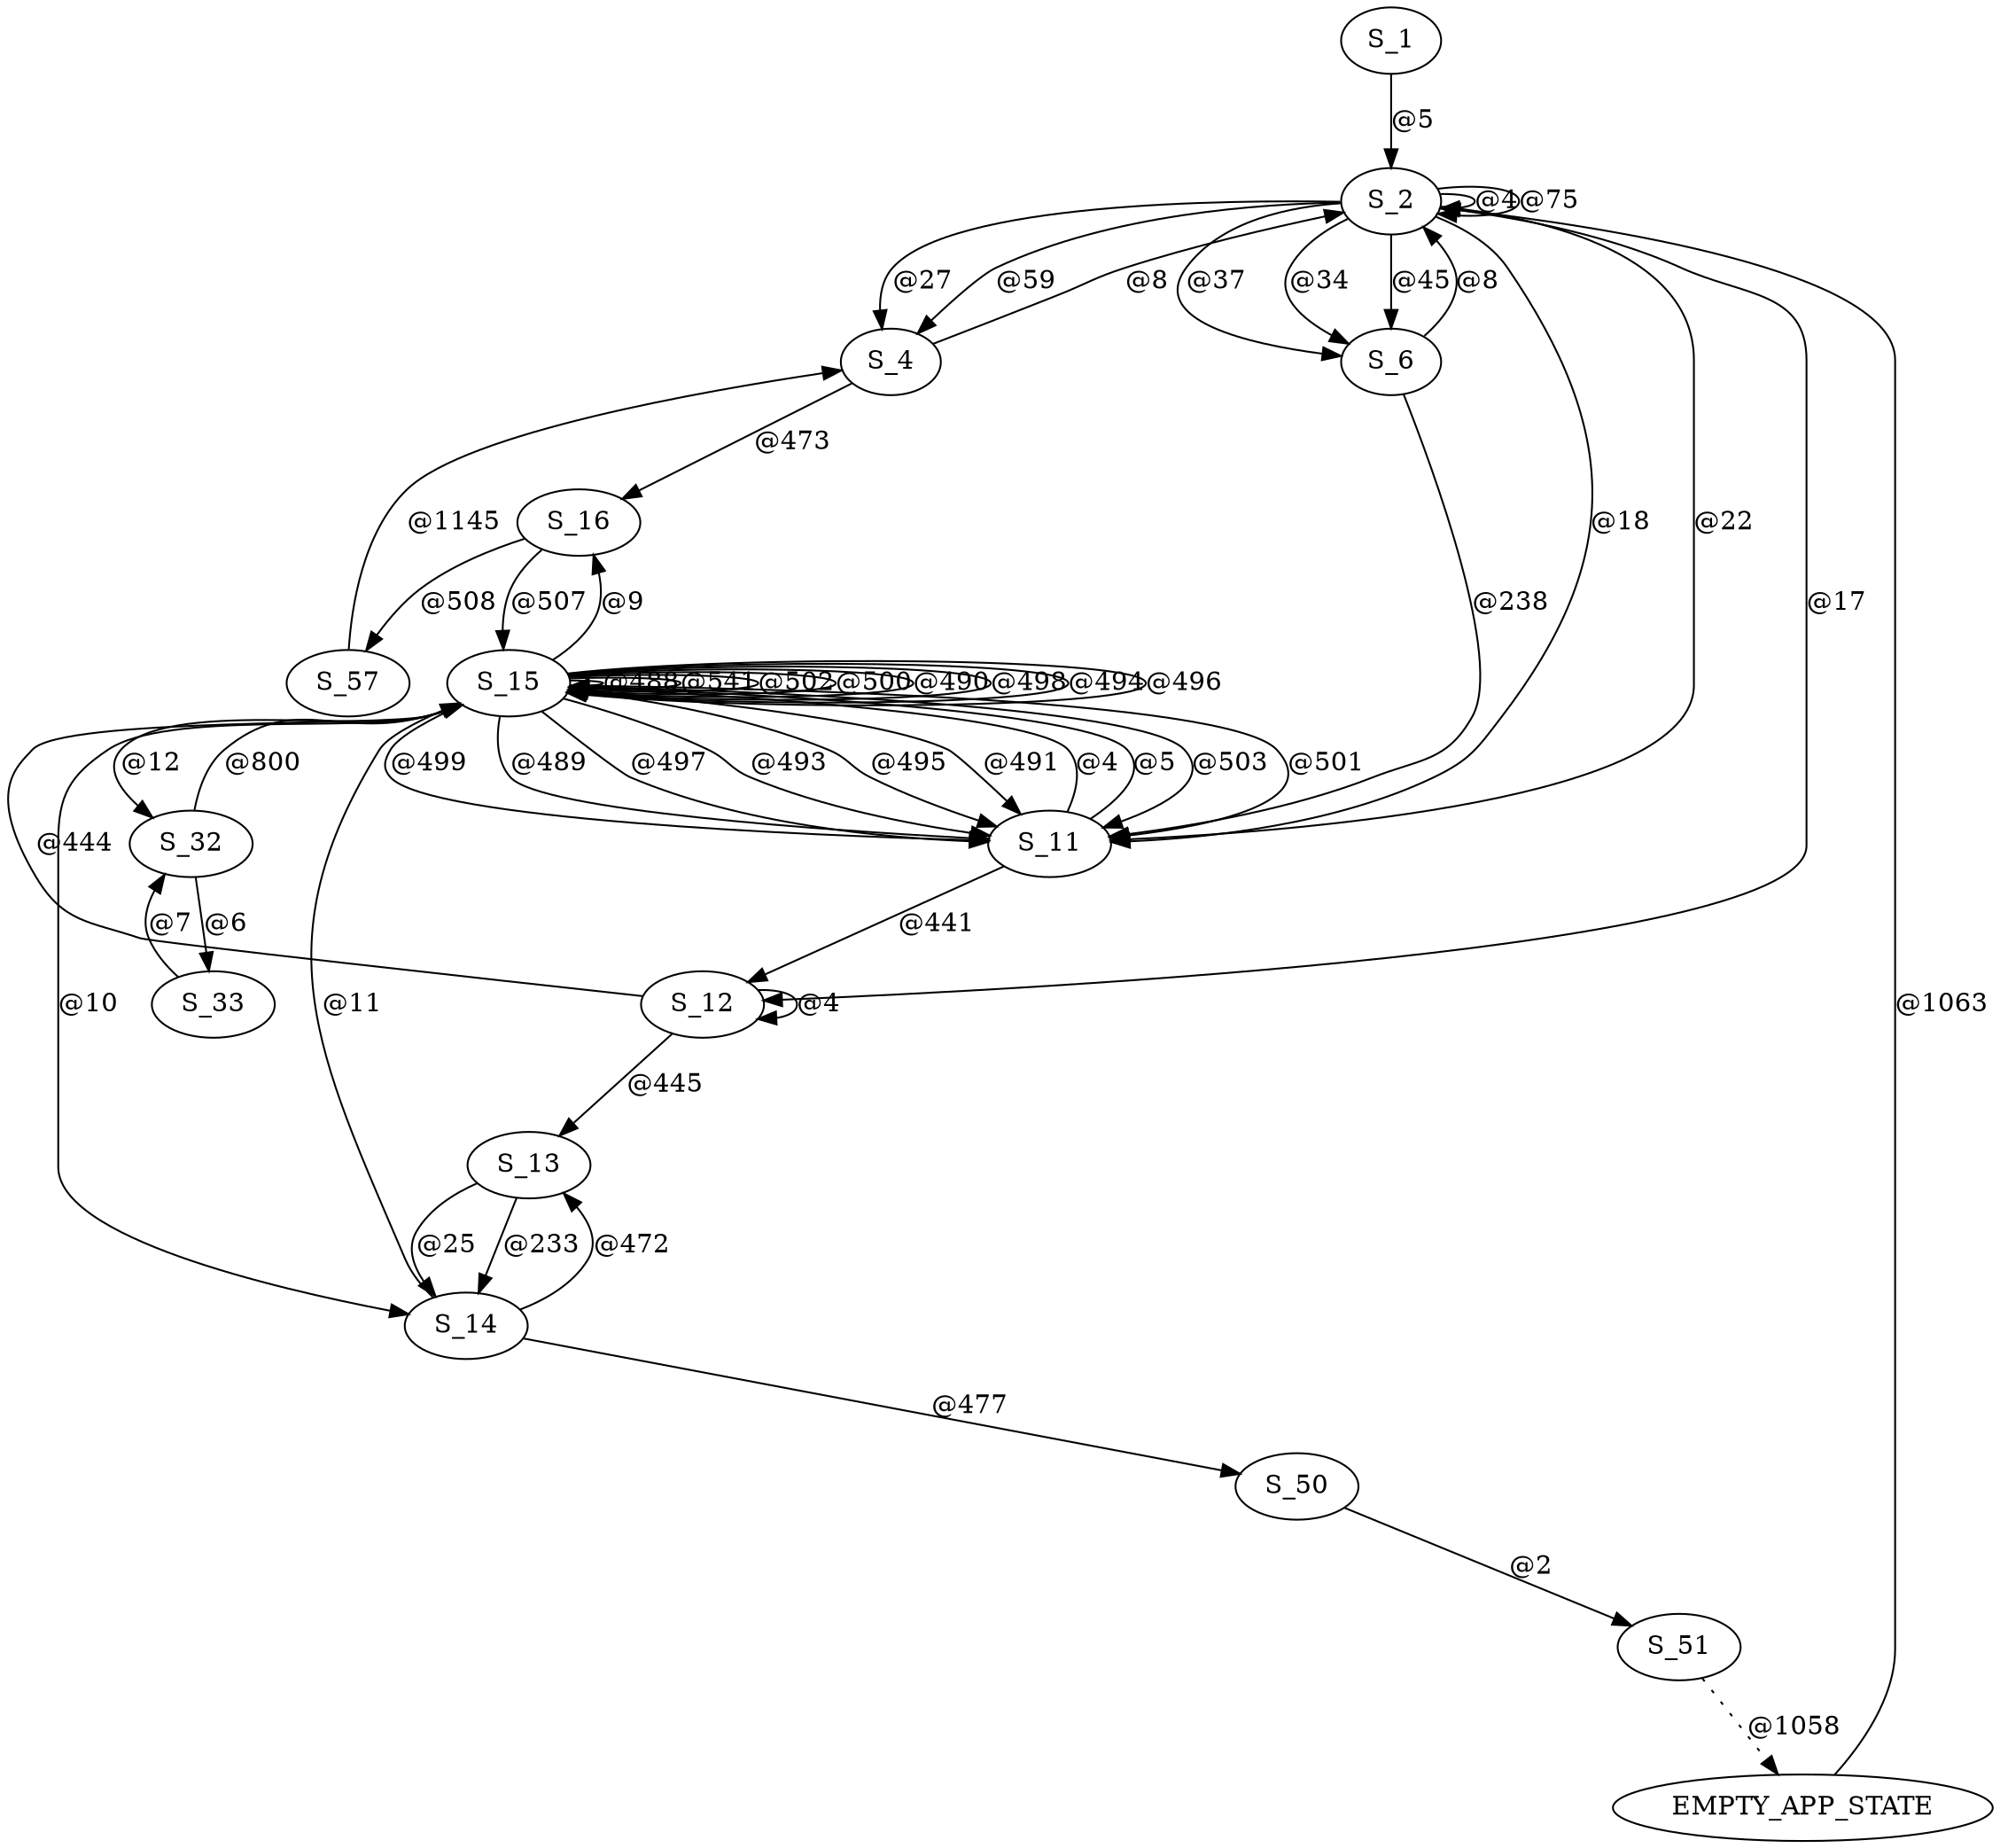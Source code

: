 digraph graphtest {
  S_1 -> S_2  [ label="@5"] ;
  S_2 -> S_2  [ label="@4"] ;
  S_2 -> S_4  [ label="@27"] ;
  S_2 -> S_6  [ label="@37"] ;
  S_2 -> S_6  [ label="@34"] ;
  S_2 -> S_6  [ label="@45"] ;
  S_2 -> S_4  [ label="@59"] ;
  S_2 -> S_2  [ label="@75"] ;
  S_2 -> S_11  [ label="@18"] ;
  S_2 -> S_11  [ label="@22"] ;
  S_2 -> S_12  [ label="@17"] ;
  S_4 -> S_2  [ label="@8"] ;
  S_4 -> S_16  [ label="@473"] ;
  S_6 -> S_2  [ label="@8"] ;
  S_6 -> S_11  [ label="@238"] ;
  S_11 -> S_12  [ label="@441"] ;
  S_11 -> S_15  [ label="@4"] ;
  S_11 -> S_15  [ label="@5"] ;
  S_12 -> S_13  [ label="@445"] ;
  S_12 -> S_15  [ label="@444"] ;
  S_12 -> S_12  [ label="@4"] ;
  S_13 -> S_14  [ label="@25"] ;
  S_13 -> S_14  [ label="@233"] ;
  S_14 -> S_15  [ label="@11"] ;
  S_14 -> S_13  [ label="@472"] ;
  S_14 -> S_50  [ label="@477"] ;
  S_15 -> S_16  [ label="@9"] ;
  S_15 -> S_15  [ label="@488"] ;
  S_15 -> S_11  [ label="@503"] ;
  S_15 -> S_11  [ label="@501"] ;
  S_15 -> S_15  [ label="@541"] ;
  S_15 -> S_15  [ label="@502"] ;
  S_15 -> S_15  [ label="@500"] ;
  S_15 -> S_11  [ label="@499"] ;
  S_15 -> S_11  [ label="@489"] ;
  S_15 -> S_15  [ label="@490"] ;
  S_15 -> S_15  [ label="@498"] ;
  S_15 -> S_32  [ label="@12"] ;
  S_15 -> S_15  [ label="@494"] ;
  S_15 -> S_11  [ label="@497"] ;
  S_15 -> S_11  [ label="@493"] ;
  S_15 -> S_15  [ label="@496"] ;
  S_15 -> S_11  [ label="@495"] ;
  S_15 -> S_11  [ label="@491"] ;
  S_15 -> S_14  [ label="@10"] ;
  S_16 -> S_15  [ label="@507"] ;
  S_16 -> S_57  [ label="@508"] ;
  S_32 -> S_33  [ label="@6"] ;
  S_32 -> S_15  [ label="@800"] ;
  S_33 -> S_32  [ label="@7"] ;
  S_50 -> S_51  [ label="@2"] ;
  S_51 -> EMPTY_APP_STATE  [ style=dotted,label="@1058"] ;
  EMPTY_APP_STATE -> S_2  [ label="@1063"] ;
  S_57 -> S_4  [ label="@1145"] ;
}